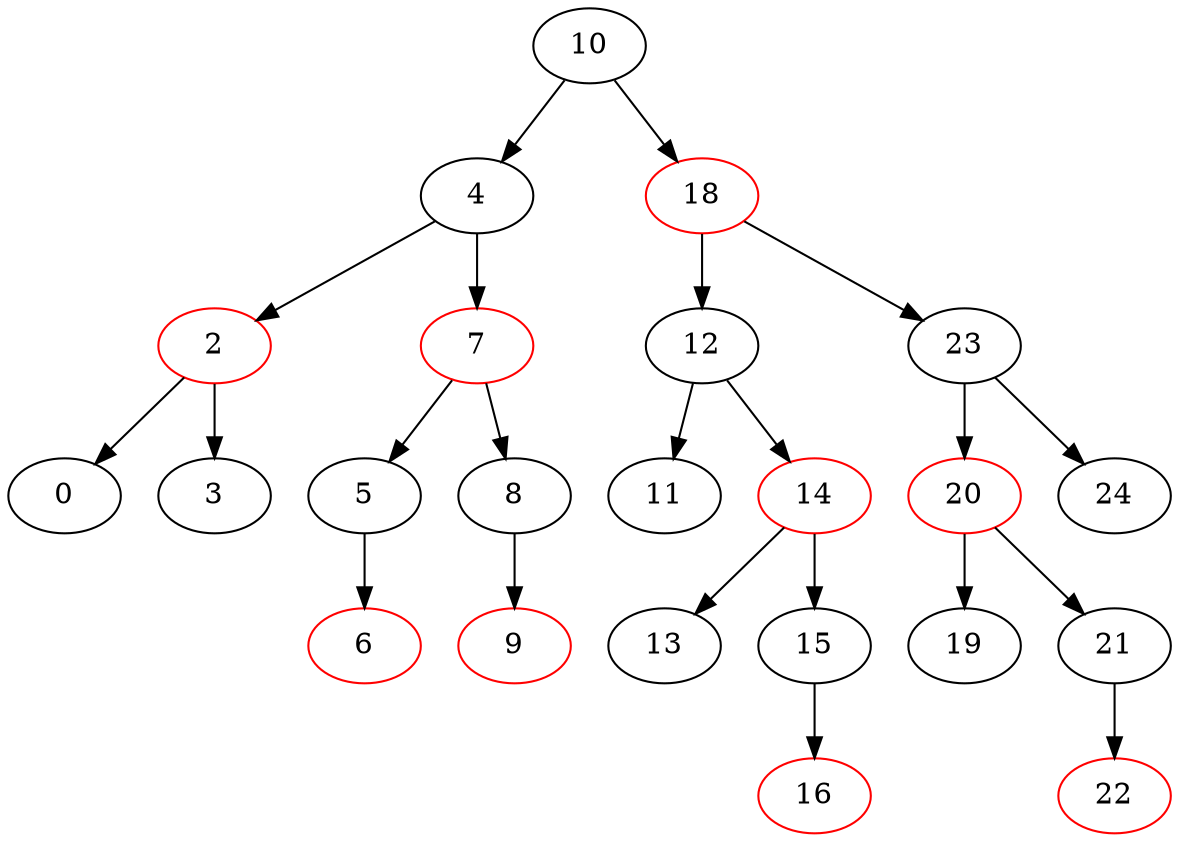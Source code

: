 digraph G { 
	10 [color=black];
	10 -> 4;
	4 [color=black];
	10 -> 18;
	18 [color=red];
	4 [color=black];
	4 -> 2;
	2 [color=red];
	4 -> 7;
	7 [color=red];
	18 [color=red];
	18 -> 12;
	12 [color=black];
	18 -> 23;
	23 [color=black];
	2 [color=red];
	2 -> 0;
	0 [color=black];
	2 -> 3;
	3 [color=black];
	7 [color=red];
	7 -> 5;
	5 [color=black];
	7 -> 8;
	8 [color=black];
	12 [color=black];
	12 -> 11;
	11 [color=black];
	12 -> 14;
	14 [color=red];
	23 [color=black];
	23 -> 20;
	20 [color=red];
	23 -> 24;
	24 [color=black];
	0 [color=black];
	3 [color=black];
	5 [color=black];
	5 -> 6;
	6 [color=red];
	8 [color=black];
	8 -> 9;
	9 [color=red];
	11 [color=black];
	14 [color=red];
	14 -> 13;
	13 [color=black];
	14 -> 15;
	15 [color=black];
	20 [color=red];
	20 -> 19;
	19 [color=black];
	20 -> 21;
	21 [color=black];
	24 [color=black];
	6 [color=red];
	9 [color=red];
	13 [color=black];
	15 [color=black];
	15 -> 16;
	16 [color=red];
	19 [color=black];
	21 [color=black];
	21 -> 22;
	22 [color=red];
	16 [color=red];
	22 [color=red];
}
